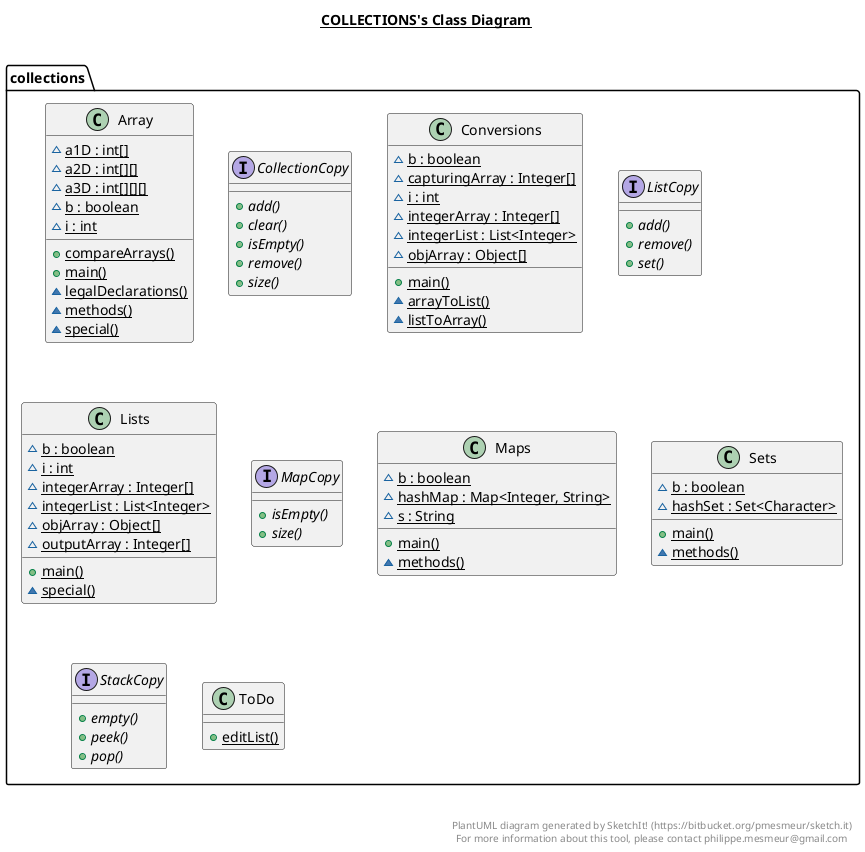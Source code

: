 @startuml

title __COLLECTIONS's Class Diagram__\n

  namespace collections {
    class collections.Array {
        {static} ~ a1D : int[]
        {static} ~ a2D : int[][]
        {static} ~ a3D : int[][][]
        {static} ~ b : boolean
        {static} ~ i : int
        {static} + compareArrays()
        {static} + main()
        {static} ~ legalDeclarations()
        {static} ~ methods()
        {static} ~ special()
    }
  }
  

  namespace collections {
    interface collections.CollectionCopy {
        {abstract} + add()
        {abstract} + clear()
        {abstract} + isEmpty()
        {abstract} + remove​()
        {abstract} + size()
    }
  }
  

  namespace collections {
    class collections.Conversions {
        {static} ~ b : boolean
        {static} ~ capturingArray : Integer[]
        {static} ~ i : int
        {static} ~ integerArray : Integer[]
        {static} ~ integerList : List<Integer>
        {static} ~ objArray : Object[]
        {static} + main()
        {static} ~ arrayToList()
        {static} ~ listToArray()
    }
  }
  

  namespace collections {
    interface collections.ListCopy {
        {abstract} + add​()
        {abstract} + remove​()
        {abstract} + set​()
    }
  }
  

  namespace collections {
    class collections.Lists {
        {static} ~ b : boolean
        {static} ~ i : int
        {static} ~ integerArray : Integer[]
        {static} ~ integerList : List<Integer>
        {static} ~ objArray : Object[]
        {static} ~ outputArray : Integer[]
        {static} + main()
        {static} ~ special()
    }
  }
  

  namespace collections {
    interface collections.MapCopy {
        {abstract} + isEmpty()
        {abstract} + size()
    }
  }
  

  namespace collections {
    class collections.Maps {
        {static} ~ b : boolean
        {static} ~ hashMap : Map<Integer, String>
        {static} ~ s : String
        {static} + main()
        {static} ~ methods()
    }
  }
  

  namespace collections {
    class collections.Sets {
        {static} ~ b : boolean
        {static} ~ hashSet : Set<Character>
        {static} + main()
        {static} ~ methods()
    }
  }
  

  namespace collections {
    interface collections.StackCopy {
        {abstract} + empty()
        {abstract} + peek()
        {abstract} + pop()
    }
  }
  

  namespace collections {
    class collections.ToDo {
        {static} + editList()
    }
  }
  



right footer


PlantUML diagram generated by SketchIt! (https://bitbucket.org/pmesmeur/sketch.it)
For more information about this tool, please contact philippe.mesmeur@gmail.com
endfooter

@enduml
